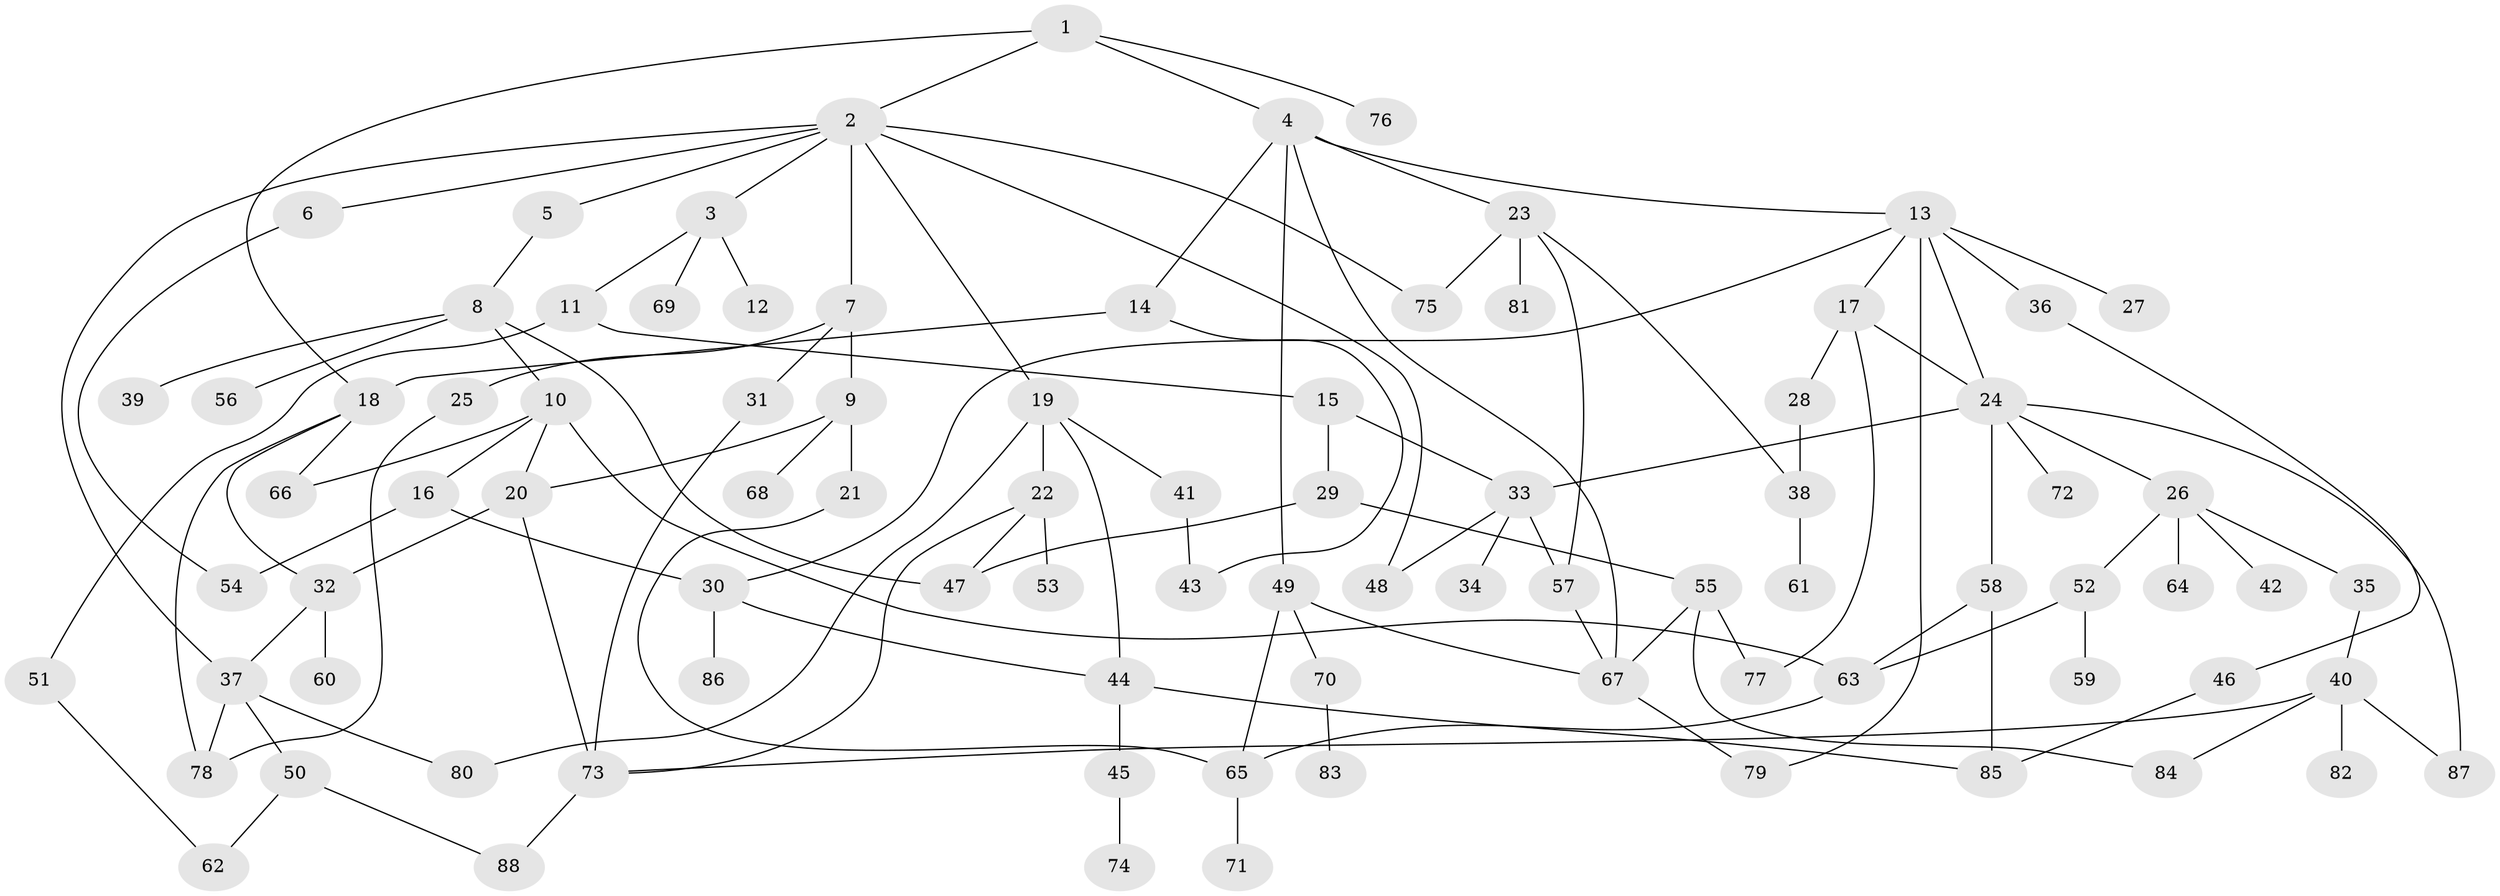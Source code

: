 // Generated by graph-tools (version 1.1) at 2025/40/03/09/25 04:40:57]
// undirected, 88 vertices, 125 edges
graph export_dot {
graph [start="1"]
  node [color=gray90,style=filled];
  1;
  2;
  3;
  4;
  5;
  6;
  7;
  8;
  9;
  10;
  11;
  12;
  13;
  14;
  15;
  16;
  17;
  18;
  19;
  20;
  21;
  22;
  23;
  24;
  25;
  26;
  27;
  28;
  29;
  30;
  31;
  32;
  33;
  34;
  35;
  36;
  37;
  38;
  39;
  40;
  41;
  42;
  43;
  44;
  45;
  46;
  47;
  48;
  49;
  50;
  51;
  52;
  53;
  54;
  55;
  56;
  57;
  58;
  59;
  60;
  61;
  62;
  63;
  64;
  65;
  66;
  67;
  68;
  69;
  70;
  71;
  72;
  73;
  74;
  75;
  76;
  77;
  78;
  79;
  80;
  81;
  82;
  83;
  84;
  85;
  86;
  87;
  88;
  1 -- 2;
  1 -- 4;
  1 -- 18;
  1 -- 76;
  2 -- 3;
  2 -- 5;
  2 -- 6;
  2 -- 7;
  2 -- 19;
  2 -- 37;
  2 -- 48;
  2 -- 75;
  3 -- 11;
  3 -- 12;
  3 -- 69;
  4 -- 13;
  4 -- 14;
  4 -- 23;
  4 -- 49;
  4 -- 67;
  5 -- 8;
  6 -- 54;
  7 -- 9;
  7 -- 25;
  7 -- 31;
  8 -- 10;
  8 -- 39;
  8 -- 56;
  8 -- 47;
  9 -- 20;
  9 -- 21;
  9 -- 68;
  10 -- 16;
  10 -- 20;
  10 -- 66;
  10 -- 63;
  11 -- 15;
  11 -- 51;
  13 -- 17;
  13 -- 24;
  13 -- 27;
  13 -- 30;
  13 -- 36;
  13 -- 79;
  14 -- 43;
  14 -- 18;
  15 -- 29;
  15 -- 33;
  16 -- 54;
  16 -- 30;
  17 -- 28;
  17 -- 24;
  17 -- 77;
  18 -- 66;
  18 -- 78;
  18 -- 32;
  19 -- 22;
  19 -- 41;
  19 -- 44;
  19 -- 80;
  20 -- 32;
  20 -- 73;
  21 -- 65;
  22 -- 53;
  22 -- 73;
  22 -- 47;
  23 -- 38;
  23 -- 75;
  23 -- 81;
  23 -- 57;
  24 -- 26;
  24 -- 33;
  24 -- 58;
  24 -- 72;
  24 -- 87;
  25 -- 78;
  26 -- 35;
  26 -- 42;
  26 -- 52;
  26 -- 64;
  28 -- 38;
  29 -- 47;
  29 -- 55;
  30 -- 86;
  30 -- 44;
  31 -- 73;
  32 -- 37;
  32 -- 60;
  33 -- 34;
  33 -- 48;
  33 -- 57;
  35 -- 40;
  36 -- 46;
  37 -- 50;
  37 -- 78;
  37 -- 80;
  38 -- 61;
  40 -- 82;
  40 -- 87;
  40 -- 84;
  40 -- 73;
  41 -- 43;
  44 -- 45;
  44 -- 85;
  45 -- 74;
  46 -- 85;
  49 -- 70;
  49 -- 65;
  49 -- 67;
  50 -- 62;
  50 -- 88;
  51 -- 62;
  52 -- 59;
  52 -- 63;
  55 -- 77;
  55 -- 84;
  55 -- 67;
  57 -- 67;
  58 -- 63;
  58 -- 85;
  63 -- 65;
  65 -- 71;
  67 -- 79;
  70 -- 83;
  73 -- 88;
}
